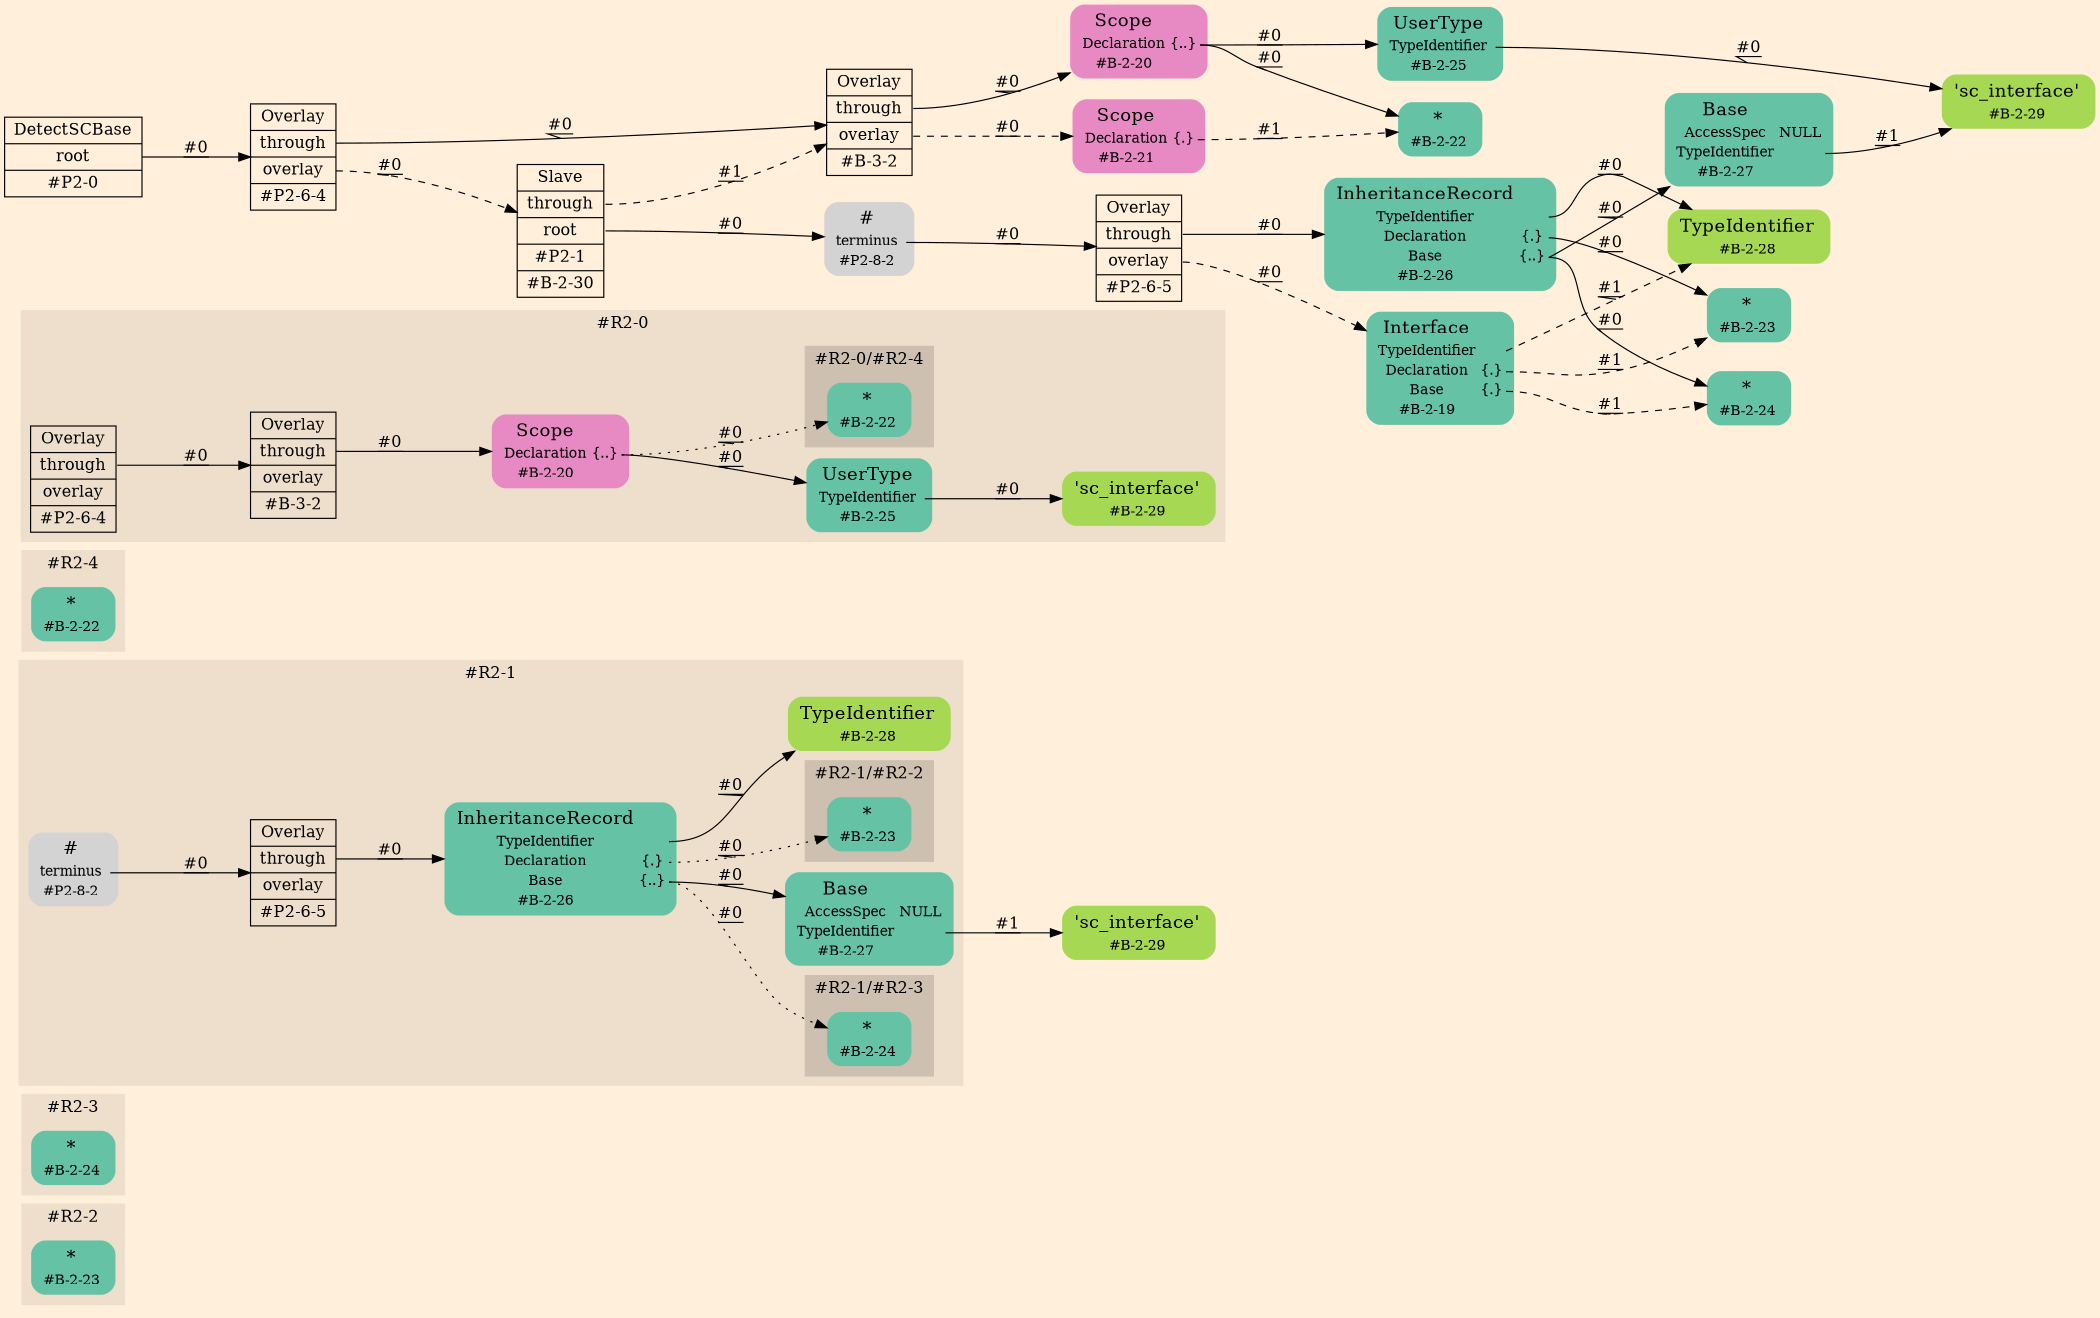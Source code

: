 digraph Inferno {
graph [
    rankdir = "LR"
    ranksep = 1.0
    size = "14,20"
    bgcolor = antiquewhite1
    color = black
    fontcolor = black
];
node [
];
// -------------------- figure #R2-2 --------------------
subgraph "cluster#R2-2" {
    label = "#R2-2"
    style = "filled"
    color = antiquewhite2
    "#R2-2/#B-2-23" [
        shape = "plaintext"
        fillcolor = "/set28/1"
        label = <<TABLE BORDER="0" CELLBORDER="0" CELLSPACING="0">
         <TR><TD><FONT POINT-SIZE="16.0">*</FONT></TD><TD></TD></TR>
         <TR><TD>#B-2-23</TD><TD PORT="port0"></TD></TR>
        </TABLE>>
        style = "rounded,filled"
        fontsize = "12"
    ];
    
}


// -------------------- figure #R2-3 --------------------
subgraph "cluster#R2-3" {
    label = "#R2-3"
    style = "filled"
    color = antiquewhite2
    "#R2-3/#B-2-24" [
        shape = "plaintext"
        fillcolor = "/set28/1"
        label = <<TABLE BORDER="0" CELLBORDER="0" CELLSPACING="0">
         <TR><TD><FONT POINT-SIZE="16.0">*</FONT></TD><TD></TD></TR>
         <TR><TD>#B-2-24</TD><TD PORT="port0"></TD></TR>
        </TABLE>>
        style = "rounded,filled"
        fontsize = "12"
    ];
    
}


// -------------------- figure #R2-1 --------------------
"#R2-1/#B-2-29" [
    shape = "plaintext"
    fillcolor = "/set28/5"
    label = <<TABLE BORDER="0" CELLBORDER="0" CELLSPACING="0">
     <TR><TD><FONT POINT-SIZE="16.0">'sc_interface'</FONT></TD><TD></TD></TR>
     <TR><TD>#B-2-29</TD><TD PORT="port0"></TD></TR>
    </TABLE>>
    style = "rounded,filled"
    fontsize = "12"
];

subgraph "cluster#R2-1" {
    label = "#R2-1"
    style = "filled"
    color = antiquewhite2
    "#R2-1/#P2-6-5" [
        shape = "record"
        fillcolor = antiquewhite2
        label = "<fixed> Overlay | <port0> through | <port1> overlay | <port2> #P2-6-5"
        style = "filled"
        fontsize = "14"
        color = black
        fontcolor = black
    ];
    
    "#R2-1/#P2-8-2" [
        shape = "plaintext"
        label = <<TABLE BORDER="0" CELLBORDER="0" CELLSPACING="0">
         <TR><TD><FONT POINT-SIZE="16.0">#</FONT></TD><TD></TD></TR>
         <TR><TD>terminus</TD><TD PORT="port0"></TD></TR>
         <TR><TD>#P2-8-2</TD><TD PORT="port1"></TD></TR>
        </TABLE>>
        style = "rounded,filled"
        fontsize = "12"
    ];
    
    "#R2-1/#B-2-27" [
        shape = "plaintext"
        fillcolor = "/set28/1"
        label = <<TABLE BORDER="0" CELLBORDER="0" CELLSPACING="0">
         <TR><TD><FONT POINT-SIZE="16.0">Base</FONT></TD><TD></TD></TR>
         <TR><TD>AccessSpec</TD><TD PORT="port0">NULL</TD></TR>
         <TR><TD>TypeIdentifier</TD><TD PORT="port1"></TD></TR>
         <TR><TD>#B-2-27</TD><TD PORT="port2"></TD></TR>
        </TABLE>>
        style = "rounded,filled"
        fontsize = "12"
    ];
    
    "#R2-1/#B-2-26" [
        shape = "plaintext"
        fillcolor = "/set28/1"
        label = <<TABLE BORDER="0" CELLBORDER="0" CELLSPACING="0">
         <TR><TD><FONT POINT-SIZE="16.0">InheritanceRecord</FONT></TD><TD></TD></TR>
         <TR><TD>TypeIdentifier</TD><TD PORT="port0"></TD></TR>
         <TR><TD>Declaration</TD><TD PORT="port1">{.}</TD></TR>
         <TR><TD>Base</TD><TD PORT="port2">{..}</TD></TR>
         <TR><TD>#B-2-26</TD><TD PORT="port3"></TD></TR>
        </TABLE>>
        style = "rounded,filled"
        fontsize = "12"
    ];
    
    "#R2-1/#B-2-28" [
        shape = "plaintext"
        fillcolor = "/set28/5"
        label = <<TABLE BORDER="0" CELLBORDER="0" CELLSPACING="0">
         <TR><TD><FONT POINT-SIZE="16.0">TypeIdentifier</FONT></TD><TD></TD></TR>
         <TR><TD>#B-2-28</TD><TD PORT="port0"></TD></TR>
        </TABLE>>
        style = "rounded,filled"
        fontsize = "12"
    ];
    
    subgraph "cluster#R2-1/#R2-3" {
        label = "#R2-1/#R2-3"
        style = "filled"
        color = antiquewhite3
        "#R2-1/#0/#B-2-24" [
            shape = "plaintext"
            fillcolor = "/set28/1"
            label = <<TABLE BORDER="0" CELLBORDER="0" CELLSPACING="0">
             <TR><TD><FONT POINT-SIZE="16.0">*</FONT></TD><TD></TD></TR>
             <TR><TD>#B-2-24</TD><TD PORT="port0"></TD></TR>
            </TABLE>>
            style = "rounded,filled"
            fontsize = "12"
        ];
        
    }
    
    subgraph "cluster#R2-1/#R2-2" {
        label = "#R2-1/#R2-2"
        style = "filled"
        color = antiquewhite3
        "#R2-1/#0/#B-2-23" [
            shape = "plaintext"
            fillcolor = "/set28/1"
            label = <<TABLE BORDER="0" CELLBORDER="0" CELLSPACING="0">
             <TR><TD><FONT POINT-SIZE="16.0">*</FONT></TD><TD></TD></TR>
             <TR><TD>#B-2-23</TD><TD PORT="port0"></TD></TR>
            </TABLE>>
            style = "rounded,filled"
            fontsize = "12"
        ];
        
    }
    
}


// -------------------- figure #R2-4 --------------------
subgraph "cluster#R2-4" {
    label = "#R2-4"
    style = "filled"
    color = antiquewhite2
    "#R2-4/#B-2-22" [
        shape = "plaintext"
        fillcolor = "/set28/1"
        label = <<TABLE BORDER="0" CELLBORDER="0" CELLSPACING="0">
         <TR><TD><FONT POINT-SIZE="16.0">*</FONT></TD><TD></TD></TR>
         <TR><TD>#B-2-22</TD><TD PORT="port0"></TD></TR>
        </TABLE>>
        style = "rounded,filled"
        fontsize = "12"
    ];
    
}


// -------------------- figure #R2-0 --------------------
subgraph "cluster#R2-0" {
    label = "#R2-0"
    style = "filled"
    color = antiquewhite2
    "#R2-0/#B-2-25" [
        shape = "plaintext"
        fillcolor = "/set28/1"
        label = <<TABLE BORDER="0" CELLBORDER="0" CELLSPACING="0">
         <TR><TD><FONT POINT-SIZE="16.0">UserType</FONT></TD><TD></TD></TR>
         <TR><TD>TypeIdentifier</TD><TD PORT="port0"></TD></TR>
         <TR><TD>#B-2-25</TD><TD PORT="port1"></TD></TR>
        </TABLE>>
        style = "rounded,filled"
        fontsize = "12"
    ];
    
    "#R2-0/#B-2-20" [
        shape = "plaintext"
        fillcolor = "/set28/4"
        label = <<TABLE BORDER="0" CELLBORDER="0" CELLSPACING="0">
         <TR><TD><FONT POINT-SIZE="16.0">Scope</FONT></TD><TD></TD></TR>
         <TR><TD>Declaration</TD><TD PORT="port0">{..}</TD></TR>
         <TR><TD>#B-2-20</TD><TD PORT="port1"></TD></TR>
        </TABLE>>
        style = "rounded,filled"
        fontsize = "12"
    ];
    
    "#R2-0/#P2-6-4" [
        shape = "record"
        fillcolor = antiquewhite2
        label = "<fixed> Overlay | <port0> through | <port1> overlay | <port2> #P2-6-4"
        style = "filled"
        fontsize = "14"
        color = black
        fontcolor = black
    ];
    
    "#R2-0/#B-2-29" [
        shape = "plaintext"
        fillcolor = "/set28/5"
        label = <<TABLE BORDER="0" CELLBORDER="0" CELLSPACING="0">
         <TR><TD><FONT POINT-SIZE="16.0">'sc_interface'</FONT></TD><TD></TD></TR>
         <TR><TD>#B-2-29</TD><TD PORT="port0"></TD></TR>
        </TABLE>>
        style = "rounded,filled"
        fontsize = "12"
    ];
    
    "#R2-0/#B-3-2" [
        shape = "record"
        fillcolor = antiquewhite2
        label = "<fixed> Overlay | <port0> through | <port1> overlay | <port2> #B-3-2"
        style = "filled"
        fontsize = "14"
        color = black
        fontcolor = black
    ];
    
    subgraph "cluster#R2-0/#R2-4" {
        label = "#R2-0/#R2-4"
        style = "filled"
        color = antiquewhite3
        "#R2-0/#0/#B-2-22" [
            shape = "plaintext"
            fillcolor = "/set28/1"
            label = <<TABLE BORDER="0" CELLBORDER="0" CELLSPACING="0">
             <TR><TD><FONT POINT-SIZE="16.0">*</FONT></TD><TD></TD></TR>
             <TR><TD>#B-2-22</TD><TD PORT="port0"></TD></TR>
            </TABLE>>
            style = "rounded,filled"
            fontsize = "12"
        ];
        
    }
    
}


// -------------------- transformation figure --------------------
"CR#P2-0" [
    shape = "record"
    fillcolor = antiquewhite1
    label = "<fixed> DetectSCBase | <port0> root | <port1> #P2-0"
    style = "filled"
    fontsize = "14"
    color = black
    fontcolor = black
];

"#P2-6-4" [
    shape = "record"
    fillcolor = antiquewhite1
    label = "<fixed> Overlay | <port0> through | <port1> overlay | <port2> #P2-6-4"
    style = "filled"
    fontsize = "14"
    color = black
    fontcolor = black
];

"#B-3-2" [
    shape = "record"
    fillcolor = antiquewhite1
    label = "<fixed> Overlay | <port0> through | <port1> overlay | <port2> #B-3-2"
    style = "filled"
    fontsize = "14"
    color = black
    fontcolor = black
];

"#B-2-20" [
    shape = "plaintext"
    fillcolor = "/set28/4"
    label = <<TABLE BORDER="0" CELLBORDER="0" CELLSPACING="0">
     <TR><TD><FONT POINT-SIZE="16.0">Scope</FONT></TD><TD></TD></TR>
     <TR><TD>Declaration</TD><TD PORT="port0">{..}</TD></TR>
     <TR><TD>#B-2-20</TD><TD PORT="port1"></TD></TR>
    </TABLE>>
    style = "rounded,filled"
    fontsize = "12"
];

"#B-2-22" [
    shape = "plaintext"
    fillcolor = "/set28/1"
    label = <<TABLE BORDER="0" CELLBORDER="0" CELLSPACING="0">
     <TR><TD><FONT POINT-SIZE="16.0">*</FONT></TD><TD></TD></TR>
     <TR><TD>#B-2-22</TD><TD PORT="port0"></TD></TR>
    </TABLE>>
    style = "rounded,filled"
    fontsize = "12"
];

"#B-2-25" [
    shape = "plaintext"
    fillcolor = "/set28/1"
    label = <<TABLE BORDER="0" CELLBORDER="0" CELLSPACING="0">
     <TR><TD><FONT POINT-SIZE="16.0">UserType</FONT></TD><TD></TD></TR>
     <TR><TD>TypeIdentifier</TD><TD PORT="port0"></TD></TR>
     <TR><TD>#B-2-25</TD><TD PORT="port1"></TD></TR>
    </TABLE>>
    style = "rounded,filled"
    fontsize = "12"
];

"#B-2-29" [
    shape = "plaintext"
    fillcolor = "/set28/5"
    label = <<TABLE BORDER="0" CELLBORDER="0" CELLSPACING="0">
     <TR><TD><FONT POINT-SIZE="16.0">'sc_interface'</FONT></TD><TD></TD></TR>
     <TR><TD>#B-2-29</TD><TD PORT="port0"></TD></TR>
    </TABLE>>
    style = "rounded,filled"
    fontsize = "12"
];

"#B-2-21" [
    shape = "plaintext"
    fillcolor = "/set28/4"
    label = <<TABLE BORDER="0" CELLBORDER="0" CELLSPACING="0">
     <TR><TD><FONT POINT-SIZE="16.0">Scope</FONT></TD><TD></TD></TR>
     <TR><TD>Declaration</TD><TD PORT="port0">{.}</TD></TR>
     <TR><TD>#B-2-21</TD><TD PORT="port1"></TD></TR>
    </TABLE>>
    style = "rounded,filled"
    fontsize = "12"
];

"#B-2-30" [
    shape = "record"
    fillcolor = antiquewhite1
    label = "<fixed> Slave | <port0> through | <port1> root | <port2> #P2-1 | <port3> #B-2-30"
    style = "filled"
    fontsize = "14"
    color = black
    fontcolor = black
];

"#P2-8-2" [
    shape = "plaintext"
    label = <<TABLE BORDER="0" CELLBORDER="0" CELLSPACING="0">
     <TR><TD><FONT POINT-SIZE="16.0">#</FONT></TD><TD></TD></TR>
     <TR><TD>terminus</TD><TD PORT="port0"></TD></TR>
     <TR><TD>#P2-8-2</TD><TD PORT="port1"></TD></TR>
    </TABLE>>
    style = "rounded,filled"
    fontsize = "12"
];

"#P2-6-5" [
    shape = "record"
    fillcolor = antiquewhite1
    label = "<fixed> Overlay | <port0> through | <port1> overlay | <port2> #P2-6-5"
    style = "filled"
    fontsize = "14"
    color = black
    fontcolor = black
];

"#B-2-26" [
    shape = "plaintext"
    fillcolor = "/set28/1"
    label = <<TABLE BORDER="0" CELLBORDER="0" CELLSPACING="0">
     <TR><TD><FONT POINT-SIZE="16.0">InheritanceRecord</FONT></TD><TD></TD></TR>
     <TR><TD>TypeIdentifier</TD><TD PORT="port0"></TD></TR>
     <TR><TD>Declaration</TD><TD PORT="port1">{.}</TD></TR>
     <TR><TD>Base</TD><TD PORT="port2">{..}</TD></TR>
     <TR><TD>#B-2-26</TD><TD PORT="port3"></TD></TR>
    </TABLE>>
    style = "rounded,filled"
    fontsize = "12"
];

"#B-2-28" [
    shape = "plaintext"
    fillcolor = "/set28/5"
    label = <<TABLE BORDER="0" CELLBORDER="0" CELLSPACING="0">
     <TR><TD><FONT POINT-SIZE="16.0">TypeIdentifier</FONT></TD><TD></TD></TR>
     <TR><TD>#B-2-28</TD><TD PORT="port0"></TD></TR>
    </TABLE>>
    style = "rounded,filled"
    fontsize = "12"
];

"#B-2-23" [
    shape = "plaintext"
    fillcolor = "/set28/1"
    label = <<TABLE BORDER="0" CELLBORDER="0" CELLSPACING="0">
     <TR><TD><FONT POINT-SIZE="16.0">*</FONT></TD><TD></TD></TR>
     <TR><TD>#B-2-23</TD><TD PORT="port0"></TD></TR>
    </TABLE>>
    style = "rounded,filled"
    fontsize = "12"
];

"#B-2-24" [
    shape = "plaintext"
    fillcolor = "/set28/1"
    label = <<TABLE BORDER="0" CELLBORDER="0" CELLSPACING="0">
     <TR><TD><FONT POINT-SIZE="16.0">*</FONT></TD><TD></TD></TR>
     <TR><TD>#B-2-24</TD><TD PORT="port0"></TD></TR>
    </TABLE>>
    style = "rounded,filled"
    fontsize = "12"
];

"#B-2-27" [
    shape = "plaintext"
    fillcolor = "/set28/1"
    label = <<TABLE BORDER="0" CELLBORDER="0" CELLSPACING="0">
     <TR><TD><FONT POINT-SIZE="16.0">Base</FONT></TD><TD></TD></TR>
     <TR><TD>AccessSpec</TD><TD PORT="port0">NULL</TD></TR>
     <TR><TD>TypeIdentifier</TD><TD PORT="port1"></TD></TR>
     <TR><TD>#B-2-27</TD><TD PORT="port2"></TD></TR>
    </TABLE>>
    style = "rounded,filled"
    fontsize = "12"
];

"#B-2-19" [
    shape = "plaintext"
    fillcolor = "/set28/1"
    label = <<TABLE BORDER="0" CELLBORDER="0" CELLSPACING="0">
     <TR><TD><FONT POINT-SIZE="16.0">Interface</FONT></TD><TD></TD></TR>
     <TR><TD>TypeIdentifier</TD><TD PORT="port0"></TD></TR>
     <TR><TD>Declaration</TD><TD PORT="port1">{.}</TD></TR>
     <TR><TD>Base</TD><TD PORT="port2">{.}</TD></TR>
     <TR><TD>#B-2-19</TD><TD PORT="port3"></TD></TR>
    </TABLE>>
    style = "rounded,filled"
    fontsize = "12"
];



// -------------------- links --------------------
// links for block CR#P2-0
"CR#P2-0":port0 -> "#P2-6-4" [
    style="solid"
    label = "#0"
    decorate = true
    color = black
    fontcolor = black
];

// links for block #P2-6-4
"#P2-6-4":port0 -> "#B-3-2" [
    style="solid"
    label = "#0"
    decorate = true
    color = black
    fontcolor = black
];

"#P2-6-4":port1 -> "#B-2-30" [
    style="dashed"
    label = "#0"
    decorate = true
    color = black
    fontcolor = black
];

// links for block #B-3-2
"#B-3-2":port0 -> "#B-2-20" [
    style="solid"
    label = "#0"
    decorate = true
    color = black
    fontcolor = black
];

"#B-3-2":port1 -> "#B-2-21" [
    style="dashed"
    label = "#0"
    decorate = true
    color = black
    fontcolor = black
];

// links for block #B-2-20
"#B-2-20":port0 -> "#B-2-22" [
    style="solid"
    label = "#0"
    decorate = true
    color = black
    fontcolor = black
];

"#B-2-20":port0 -> "#B-2-25" [
    style="solid"
    label = "#0"
    decorate = true
    color = black
    fontcolor = black
];

// links for block #B-2-22
// links for block #B-2-25
"#B-2-25":port0 -> "#B-2-29" [
    style="solid"
    label = "#0"
    decorate = true
    color = black
    fontcolor = black
];

// links for block #B-2-29
// links for block #B-2-21
"#B-2-21":port0 -> "#B-2-22" [
    style="dashed"
    label = "#1"
    decorate = true
    color = black
    fontcolor = black
];

// links for block #B-2-30
"#B-2-30":port0 -> "#B-3-2" [
    style="dashed"
    label = "#1"
    decorate = true
    color = black
    fontcolor = black
];

"#B-2-30":port1 -> "#P2-8-2" [
    style="solid"
    label = "#0"
    decorate = true
    color = black
    fontcolor = black
];

// links for block #P2-8-2
"#P2-8-2":port0 -> "#P2-6-5" [
    style="solid"
    label = "#0"
    decorate = true
    color = black
    fontcolor = black
];

// links for block #P2-6-5
"#P2-6-5":port0 -> "#B-2-26" [
    style="solid"
    label = "#0"
    decorate = true
    color = black
    fontcolor = black
];

"#P2-6-5":port1 -> "#B-2-19" [
    style="dashed"
    label = "#0"
    decorate = true
    color = black
    fontcolor = black
];

// links for block #B-2-26
"#B-2-26":port0 -> "#B-2-28" [
    style="solid"
    label = "#0"
    decorate = true
    color = black
    fontcolor = black
];

"#B-2-26":port1 -> "#B-2-23" [
    style="solid"
    label = "#0"
    decorate = true
    color = black
    fontcolor = black
];

"#B-2-26":port2 -> "#B-2-24" [
    style="solid"
    label = "#0"
    decorate = true
    color = black
    fontcolor = black
];

"#B-2-26":port2 -> "#B-2-27" [
    style="solid"
    label = "#0"
    decorate = true
    color = black
    fontcolor = black
];

// links for block #B-2-28
// links for block #B-2-23
// links for block #B-2-24
// links for block #B-2-27
"#B-2-27":port1 -> "#B-2-29" [
    style="solid"
    label = "#1"
    decorate = true
    color = black
    fontcolor = black
];

// links for block #B-2-19
"#B-2-19":port0 -> "#B-2-28" [
    style="dashed"
    label = "#1"
    decorate = true
    color = black
    fontcolor = black
];

"#B-2-19":port1 -> "#B-2-23" [
    style="dashed"
    label = "#1"
    decorate = true
    color = black
    fontcolor = black
];

"#B-2-19":port2 -> "#B-2-24" [
    style="dashed"
    label = "#1"
    decorate = true
    color = black
    fontcolor = black
];

// links for block #R2-0/#B-2-25
"#R2-0/#B-2-25":port0 -> "#R2-0/#B-2-29" [
    style="solid"
    label = "#0"
    decorate = true
    color = black
    fontcolor = black
];

// links for block #R2-0/#B-2-20
"#R2-0/#B-2-20":port0 -> "#R2-0/#0/#B-2-22" [
    style="dotted"
    label = "#0"
    decorate = true
    color = black
    fontcolor = black
];

"#R2-0/#B-2-20":port0 -> "#R2-0/#B-2-25" [
    style="solid"
    label = "#0"
    decorate = true
    color = black
    fontcolor = black
];

// links for block #R2-0/#P2-6-4
"#R2-0/#P2-6-4":port0 -> "#R2-0/#B-3-2" [
    style="solid"
    label = "#0"
    decorate = true
    color = black
    fontcolor = black
];

// links for block #R2-0/#B-2-29
// links for block #R2-0/#B-3-2
"#R2-0/#B-3-2":port0 -> "#R2-0/#B-2-20" [
    style="solid"
    label = "#0"
    decorate = true
    color = black
    fontcolor = black
];

// links for block #R2-0/#0/#B-2-22
// links for block #R2-4/#B-2-22
// links for block #R2-1/#B-2-29
// links for block #R2-1/#P2-6-5
"#R2-1/#P2-6-5":port0 -> "#R2-1/#B-2-26" [
    style="solid"
    label = "#0"
    decorate = true
    color = black
    fontcolor = black
];

// links for block #R2-1/#P2-8-2
"#R2-1/#P2-8-2":port0 -> "#R2-1/#P2-6-5" [
    style="solid"
    label = "#0"
    decorate = true
    color = black
    fontcolor = black
];

// links for block #R2-1/#B-2-27
"#R2-1/#B-2-27":port1 -> "#R2-1/#B-2-29" [
    style="solid"
    label = "#1"
    decorate = true
    color = black
    fontcolor = black
];

// links for block #R2-1/#B-2-26
"#R2-1/#B-2-26":port0 -> "#R2-1/#B-2-28" [
    style="solid"
    label = "#0"
    decorate = true
    color = black
    fontcolor = black
];

"#R2-1/#B-2-26":port1 -> "#R2-1/#0/#B-2-23" [
    style="dotted"
    label = "#0"
    decorate = true
    color = black
    fontcolor = black
];

"#R2-1/#B-2-26":port2 -> "#R2-1/#0/#B-2-24" [
    style="dotted"
    label = "#0"
    decorate = true
    color = black
    fontcolor = black
];

"#R2-1/#B-2-26":port2 -> "#R2-1/#B-2-27" [
    style="solid"
    label = "#0"
    decorate = true
    color = black
    fontcolor = black
];

// links for block #R2-1/#B-2-28
// links for block #R2-1/#0/#B-2-24
// links for block #R2-1/#0/#B-2-23
// links for block #R2-3/#B-2-24
// links for block #R2-2/#B-2-23
}
